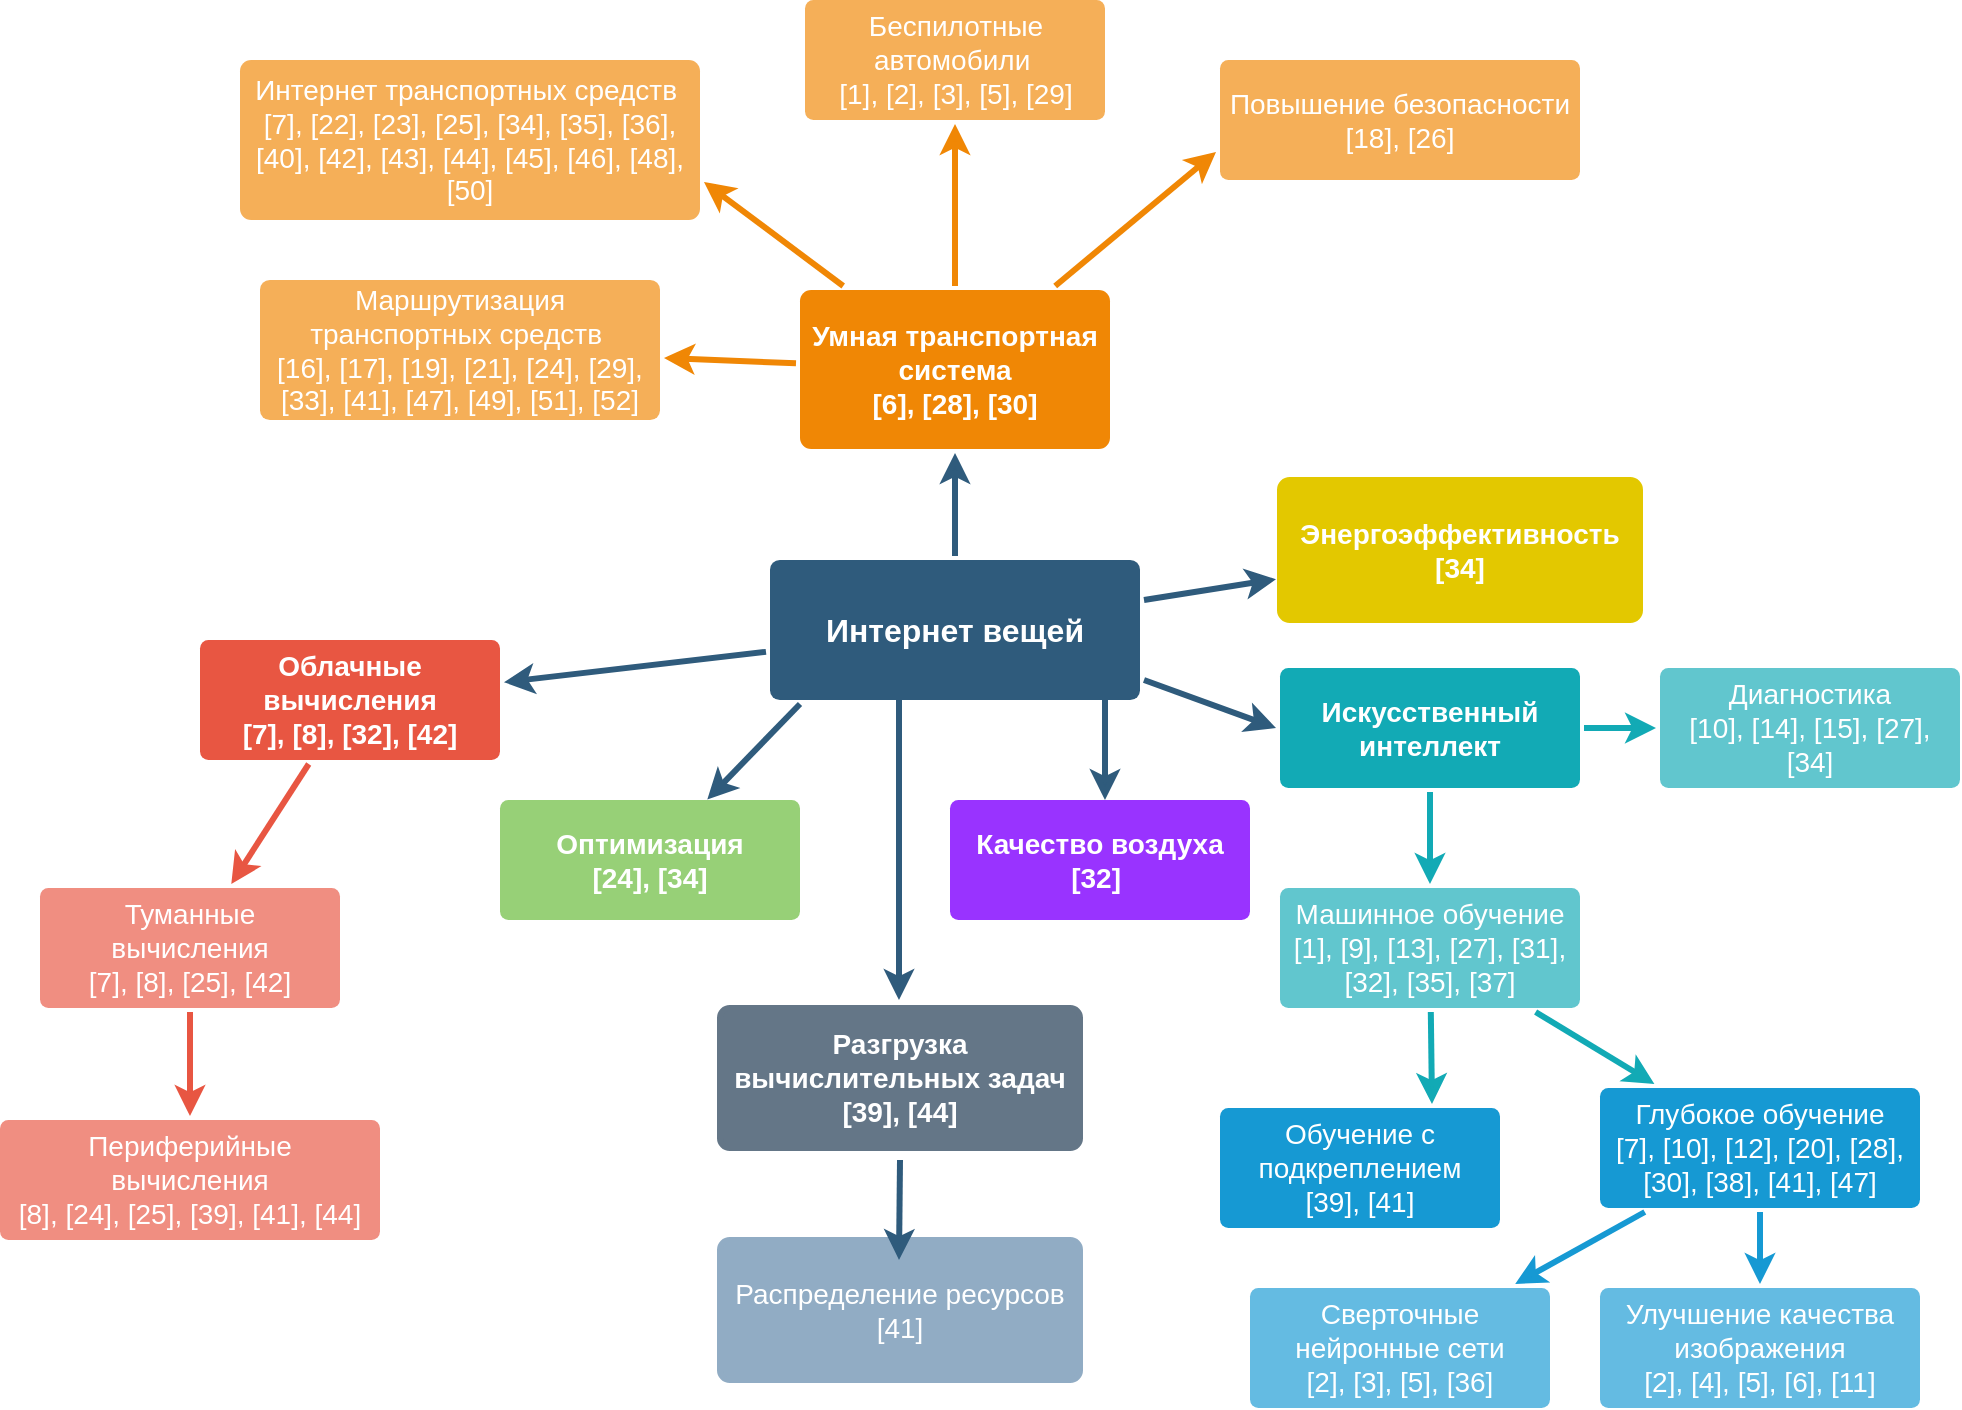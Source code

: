 <mxfile version="13.9.9" type="device"><diagram id="6a731a19-8d31-9384-78a2-239565b7b9f0" name="Page-1"><mxGraphModel dx="1040" dy="632" grid="1" gridSize="10" guides="1" tooltips="1" connect="1" arrows="1" fold="1" page="1" pageScale="1" pageWidth="1169" pageHeight="827" background="#ffffff" math="0" shadow="0"><root><mxCell id="0"/><mxCell id="1" parent="0"/><mxCell id="1745" value="" style="edgeStyle=none;rounded=0;jumpStyle=none;html=1;shadow=0;labelBackgroundColor=none;startArrow=none;startFill=0;endArrow=classic;endFill=1;jettySize=auto;orthogonalLoop=1;strokeWidth=3;fontFamily=Helvetica;fontSize=16;fontColor=#23445D;spacing=5;strokeColor=#2F5B7C;" parent="1" source="1749" target="1764" edge="1"><mxGeometry relative="1" as="geometry"/></mxCell><mxCell id="1746" value="" style="edgeStyle=none;rounded=0;jumpStyle=none;html=1;shadow=0;labelBackgroundColor=none;startArrow=none;startFill=0;endArrow=classic;endFill=1;jettySize=auto;orthogonalLoop=1;strokeColor=#2F5B7C;strokeWidth=3;fontFamily=Helvetica;fontSize=16;fontColor=#23445D;spacing=5;entryX=0.686;entryY=0.028;entryDx=0;entryDy=0;entryPerimeter=0;" parent="1" target="xKZ43_YWXUeSfvpjZSpP-1779" edge="1"><mxGeometry relative="1" as="geometry"><mxPoint x="490" y="432" as="sourcePoint"/><mxPoint x="550" y="480" as="targetPoint"/></mxGeometry></mxCell><mxCell id="1748" value="" style="edgeStyle=none;rounded=0;jumpStyle=none;html=1;shadow=0;labelBackgroundColor=none;startArrow=none;startFill=0;endArrow=classic;endFill=1;jettySize=auto;orthogonalLoop=1;strokeWidth=3;fontFamily=Helvetica;fontSize=16;fontColor=#23445D;spacing=5;fillColor=#f8cecc;strokeColor=#2F5B7C;" parent="1" source="1749" target="1753" edge="1"><mxGeometry relative="1" as="geometry"/></mxCell><mxCell id="1749" value="Интернет вещей" style="rounded=1;whiteSpace=wrap;html=1;shadow=0;labelBackgroundColor=none;strokeColor=none;strokeWidth=3;fillColor=#2F5B7C;fontFamily=Helvetica;fontSize=16;fontColor=#FFFFFF;align=center;fontStyle=1;spacing=5;arcSize=7;perimeterSpacing=2;" parent="1" vertex="1"><mxGeometry x="475" y="360" width="185" height="70" as="geometry"/></mxCell><mxCell id="1751" value="" style="edgeStyle=none;rounded=1;jumpStyle=none;html=1;shadow=0;labelBackgroundColor=none;startArrow=none;startFill=0;jettySize=auto;orthogonalLoop=1;strokeColor=#E85642;strokeWidth=3;fontFamily=Helvetica;fontSize=14;fontColor=#FFFFFF;spacing=5;fontStyle=1;fillColor=#b0e3e6;" parent="1" source="1754" target="1755" edge="1"><mxGeometry relative="1" as="geometry"/></mxCell><mxCell id="1752" value="" style="edgeStyle=none;rounded=1;jumpStyle=none;html=1;shadow=0;labelBackgroundColor=none;startArrow=none;startFill=0;jettySize=auto;orthogonalLoop=1;strokeColor=#E85642;strokeWidth=3;fontFamily=Helvetica;fontSize=14;fontColor=#FFFFFF;spacing=5;fontStyle=1;fillColor=#b0e3e6;" parent="1" source="1753" target="1754" edge="1"><mxGeometry relative="1" as="geometry"/></mxCell><mxCell id="1753" value="Облачные вычисления&lt;br&gt;[7], [8], [32], [42]" style="rounded=1;whiteSpace=wrap;html=1;shadow=0;labelBackgroundColor=none;strokeColor=none;strokeWidth=3;fillColor=#e85642;fontFamily=Helvetica;fontSize=14;fontColor=#FFFFFF;align=center;spacing=5;fontStyle=1;arcSize=7;perimeterSpacing=2;" parent="1" vertex="1"><mxGeometry x="190" y="400" width="150" height="60" as="geometry"/></mxCell><mxCell id="1754" value="Туманные вычисления&lt;br&gt;[7], [8], [25], [42]" style="rounded=1;whiteSpace=wrap;html=1;shadow=0;labelBackgroundColor=none;strokeColor=none;strokeWidth=3;fillColor=#f08e81;fontFamily=Helvetica;fontSize=14;fontColor=#FFFFFF;align=center;spacing=5;fontStyle=0;arcSize=7;perimeterSpacing=2;" parent="1" vertex="1"><mxGeometry x="110" y="524" width="150" height="60" as="geometry"/></mxCell><mxCell id="1755" value="Периферийные вычисления&lt;br&gt;[8], [24], [25], [39], [41], [44]" style="rounded=1;whiteSpace=wrap;html=1;shadow=0;labelBackgroundColor=none;strokeColor=none;strokeWidth=3;fillColor=#f08e81;fontFamily=Helvetica;fontSize=14;fontColor=#FFFFFF;align=center;spacing=5;fontStyle=0;arcSize=7;perimeterSpacing=2;" parent="1" vertex="1"><mxGeometry x="90" y="640" width="190" height="60" as="geometry"/></mxCell><mxCell id="1757" value="" style="edgeStyle=none;rounded=0;jumpStyle=none;html=1;shadow=0;labelBackgroundColor=none;startArrow=none;startFill=0;endArrow=classic;endFill=1;jettySize=auto;orthogonalLoop=1;strokeColor=#1699D3;strokeWidth=3;fontFamily=Helvetica;fontSize=14;fontColor=#FFFFFF;spacing=5;" parent="1" source="1760" target="1763" edge="1"><mxGeometry relative="1" as="geometry"/></mxCell><mxCell id="1759" value="" style="edgeStyle=none;rounded=0;jumpStyle=none;html=1;shadow=0;labelBackgroundColor=none;startArrow=none;startFill=0;endArrow=classic;endFill=1;jettySize=auto;orthogonalLoop=1;strokeColor=#1699D3;strokeWidth=3;fontFamily=Helvetica;fontSize=14;fontColor=#FFFFFF;spacing=5;" parent="1" source="1760" target="1761" edge="1"><mxGeometry relative="1" as="geometry"/></mxCell><mxCell id="1760" value="Глубокое обучение&lt;br&gt;[7], [10], [12], [20], [28], [30], [38], [41], [47]" style="rounded=1;whiteSpace=wrap;html=1;shadow=0;labelBackgroundColor=none;strokeColor=none;strokeWidth=3;fillColor=#1699d3;fontFamily=Helvetica;fontSize=14;fontColor=#FFFFFF;align=center;spacing=5;fontStyle=0;arcSize=7;perimeterSpacing=2;" parent="1" vertex="1"><mxGeometry x="890" y="624" width="160" height="60" as="geometry"/></mxCell><mxCell id="1761" value="Улучшение качества изображения&lt;br&gt;[2], [4], [5], [6], [11]" style="rounded=1;whiteSpace=wrap;html=1;shadow=0;labelBackgroundColor=none;strokeColor=none;strokeWidth=3;fillColor=#64bbe2;fontFamily=Helvetica;fontSize=14;fontColor=#FFFFFF;align=center;spacing=5;arcSize=7;perimeterSpacing=2;" parent="1" vertex="1"><mxGeometry x="890" y="724" width="160" height="60" as="geometry"/></mxCell><mxCell id="1763" value="Сверточные нейронные сети&lt;br&gt;[2], [3], [5], [36]" style="rounded=1;whiteSpace=wrap;html=1;shadow=0;labelBackgroundColor=none;strokeColor=none;strokeWidth=3;fillColor=#64bbe2;fontFamily=Helvetica;fontSize=14;fontColor=#FFFFFF;align=center;spacing=5;arcSize=7;perimeterSpacing=2;" parent="1" vertex="1"><mxGeometry x="715" y="724" width="150" height="60" as="geometry"/></mxCell><mxCell id="1764" value="Умная транспортная система&lt;br&gt;[6], [28], [30]" style="rounded=1;whiteSpace=wrap;html=1;shadow=0;labelBackgroundColor=none;strokeColor=none;strokeWidth=3;fillColor=#F08705;fontFamily=Helvetica;fontSize=14;fontColor=#FFFFFF;align=center;spacing=5;fontStyle=1;arcSize=7;perimeterSpacing=2;" parent="1" vertex="1"><mxGeometry x="490" y="225" width="155" height="79.5" as="geometry"/></mxCell><mxCell id="1767" value="Беспилотные автомобили&amp;nbsp;&lt;br&gt;[1], [2], [3], [5], [29]" style="rounded=1;whiteSpace=wrap;html=1;shadow=0;labelBackgroundColor=none;strokeColor=none;strokeWidth=3;fillColor=#f5af58;fontFamily=Helvetica;fontSize=14;fontColor=#FFFFFF;align=center;spacing=5;arcSize=7;perimeterSpacing=2;" parent="1" vertex="1"><mxGeometry x="492.5" y="80" width="150" height="60" as="geometry"/></mxCell><mxCell id="1768" value="" style="edgeStyle=none;rounded=0;jumpStyle=none;html=1;shadow=0;labelBackgroundColor=none;startArrow=none;startFill=0;endArrow=classic;endFill=1;jettySize=auto;orthogonalLoop=1;strokeColor=#F08705;strokeWidth=3;fontFamily=Helvetica;fontSize=14;fontColor=#FFFFFF;spacing=5;" parent="1" source="1764" target="1767" edge="1"><mxGeometry relative="1" as="geometry"/></mxCell><mxCell id="1769" value="Интернет транспортных средств&amp;nbsp;&lt;br&gt;[7], [22], [23], [25], [34], [35], [36], [40], [42], [43], [44], [45], [46], [48], [50]" style="rounded=1;whiteSpace=wrap;html=1;shadow=0;labelBackgroundColor=none;strokeColor=none;strokeWidth=3;fillColor=#f5af58;fontFamily=Helvetica;fontSize=14;fontColor=#FFFFFF;align=center;spacing=5;arcSize=7;perimeterSpacing=2;" parent="1" vertex="1"><mxGeometry x="210" y="110" width="230" height="80" as="geometry"/></mxCell><mxCell id="1770" value="" style="edgeStyle=none;rounded=0;jumpStyle=none;html=1;shadow=0;labelBackgroundColor=none;startArrow=none;startFill=0;endArrow=classic;endFill=1;jettySize=auto;orthogonalLoop=1;strokeColor=#F08705;strokeWidth=3;fontFamily=Helvetica;fontSize=14;fontColor=#FFFFFF;spacing=5;entryX=1;entryY=0.75;entryDx=0;entryDy=0;" parent="1" source="1764" target="1769" edge="1"><mxGeometry relative="1" as="geometry"/></mxCell><mxCell id="1771" value="Искусственный интеллект" style="rounded=1;whiteSpace=wrap;html=1;shadow=0;labelBackgroundColor=none;strokeColor=none;strokeWidth=3;fillColor=#12aab5;fontFamily=Helvetica;fontSize=14;fontColor=#FFFFFF;align=center;spacing=5;fontStyle=1;arcSize=7;perimeterSpacing=2;" parent="1" vertex="1"><mxGeometry x="730" y="414.0" width="150" height="60" as="geometry"/></mxCell><mxCell id="1773" value="" style="edgeStyle=none;rounded=1;jumpStyle=none;html=1;shadow=0;labelBackgroundColor=none;startArrow=none;startFill=0;jettySize=auto;orthogonalLoop=1;strokeColor=#12AAB5;strokeWidth=3;fontFamily=Helvetica;fontSize=14;fontColor=#FFFFFF;spacing=5;fontStyle=1;fillColor=#b0e3e6;" parent="1" source="1774" target="1760" edge="1"><mxGeometry relative="1" as="geometry"><mxPoint x="750" y="632" as="targetPoint"/></mxGeometry></mxCell><mxCell id="1774" value="Машинное обучение&lt;br&gt;[1], [9], [13], [27], [31], [32], [35], [37]" style="rounded=1;whiteSpace=wrap;html=1;shadow=0;labelBackgroundColor=none;strokeColor=none;strokeWidth=3;fillColor=#61c6ce;fontFamily=Helvetica;fontSize=14;fontColor=#FFFFFF;align=center;spacing=5;fontStyle=0;arcSize=7;perimeterSpacing=2;" parent="1" vertex="1"><mxGeometry x="730" y="524" width="150" height="60" as="geometry"/></mxCell><mxCell id="1775" value="" style="edgeStyle=none;rounded=1;jumpStyle=none;html=1;shadow=0;labelBackgroundColor=none;startArrow=none;startFill=0;jettySize=auto;orthogonalLoop=1;strokeColor=#12AAB5;strokeWidth=3;fontFamily=Helvetica;fontSize=14;fontColor=#FFFFFF;spacing=5;fontStyle=1;fillColor=#b0e3e6;" parent="1" source="1771" target="1774" edge="1"><mxGeometry relative="1" as="geometry"/></mxCell><mxCell id="1778" value="Диагностика&lt;br&gt;[10], [14], [15], [27], [34]" style="rounded=1;whiteSpace=wrap;html=1;shadow=0;labelBackgroundColor=none;strokeColor=none;strokeWidth=3;fillColor=#61c6ce;fontFamily=Helvetica;fontSize=14;fontColor=#FFFFFF;align=center;spacing=5;fontStyle=0;arcSize=7;perimeterSpacing=2;" parent="1" vertex="1"><mxGeometry x="920" y="414" width="150" height="60" as="geometry"/></mxCell><mxCell id="1779" value="" style="edgeStyle=none;rounded=1;jumpStyle=none;html=1;shadow=0;labelBackgroundColor=none;startArrow=none;startFill=0;jettySize=auto;orthogonalLoop=1;strokeColor=#12AAB5;strokeWidth=3;fontFamily=Helvetica;fontSize=14;fontColor=#FFFFFF;spacing=5;fontStyle=1;fillColor=#b0e3e6;" parent="1" source="1771" target="1778" edge="1"><mxGeometry relative="1" as="geometry"/></mxCell><mxCell id="O2LIWYNNJ7ZPkjnihZ57-1779" value="Маршрутизация транспортных средств&amp;nbsp;&lt;br&gt;[16], [17], [19], [21], [24], [29], [33], [41], [47], [49], [51], [52]" style="rounded=1;whiteSpace=wrap;html=1;shadow=0;labelBackgroundColor=none;strokeColor=none;strokeWidth=3;fillColor=#f5af58;fontFamily=Helvetica;fontSize=14;fontColor=#FFFFFF;align=center;spacing=5;arcSize=7;perimeterSpacing=2;" parent="1" vertex="1"><mxGeometry x="220" y="220" width="200" height="70" as="geometry"/></mxCell><mxCell id="O2LIWYNNJ7ZPkjnihZ57-1780" value="" style="edgeStyle=none;rounded=0;jumpStyle=none;html=1;shadow=0;labelBackgroundColor=none;startArrow=none;startFill=0;endArrow=classic;endFill=1;jettySize=auto;orthogonalLoop=1;strokeColor=#F08705;strokeWidth=3;fontFamily=Helvetica;fontSize=14;fontColor=#FFFFFF;spacing=5;" parent="1" source="1764" target="O2LIWYNNJ7ZPkjnihZ57-1779" edge="1"><mxGeometry relative="1" as="geometry"><mxPoint x="498" y="235.561" as="sourcePoint"/><mxPoint x="429.916" y="202" as="targetPoint"/></mxGeometry></mxCell><mxCell id="O2LIWYNNJ7ZPkjnihZ57-1781" value="Повышение безопасности&lt;br&gt;[18], [26]" style="rounded=1;whiteSpace=wrap;html=1;shadow=0;labelBackgroundColor=none;strokeColor=none;strokeWidth=3;fillColor=#f5af58;fontFamily=Helvetica;fontSize=14;fontColor=#FFFFFF;align=center;spacing=5;arcSize=7;perimeterSpacing=2;" parent="1" vertex="1"><mxGeometry x="700" y="110" width="180" height="60" as="geometry"/></mxCell><mxCell id="O2LIWYNNJ7ZPkjnihZ57-1782" value="" style="edgeStyle=none;rounded=0;jumpStyle=none;html=1;shadow=0;labelBackgroundColor=none;startArrow=none;startFill=0;endArrow=classic;endFill=1;jettySize=auto;orthogonalLoop=1;strokeColor=#F08705;strokeWidth=3;fontFamily=Helvetica;fontSize=14;fontColor=#FFFFFF;spacing=5;entryX=0;entryY=0.75;entryDx=0;entryDy=0;" parent="1" source="1764" target="O2LIWYNNJ7ZPkjnihZ57-1781" edge="1"><mxGeometry relative="1" as="geometry"><mxPoint x="650" y="240" as="sourcePoint"/><mxPoint x="577.5" y="152" as="targetPoint"/></mxGeometry></mxCell><mxCell id="O2LIWYNNJ7ZPkjnihZ57-1784" value="Обучение с подкреплением&lt;br&gt;[39], [41]" style="rounded=1;whiteSpace=wrap;html=1;shadow=0;labelBackgroundColor=none;strokeColor=none;strokeWidth=3;fillColor=#1699d3;fontFamily=Helvetica;fontSize=14;fontColor=#FFFFFF;align=center;spacing=5;fontStyle=0;arcSize=7;perimeterSpacing=2;" parent="1" vertex="1"><mxGeometry x="700" y="634" width="140" height="60" as="geometry"/></mxCell><mxCell id="O2LIWYNNJ7ZPkjnihZ57-1785" value="" style="edgeStyle=none;rounded=1;jumpStyle=none;html=1;shadow=0;labelBackgroundColor=none;startArrow=none;startFill=0;jettySize=auto;orthogonalLoop=1;strokeColor=#12AAB5;strokeWidth=3;fontFamily=Helvetica;fontSize=14;fontColor=#FFFFFF;spacing=5;fontStyle=1;fillColor=#b0e3e6;entryX=0.75;entryY=0;entryDx=0;entryDy=0;" parent="1" source="1774" target="O2LIWYNNJ7ZPkjnihZ57-1784" edge="1"><mxGeometry relative="1" as="geometry"><mxPoint x="745.455" y="600" as="targetPoint"/><mxPoint x="724.545" y="554" as="sourcePoint"/></mxGeometry></mxCell><mxCell id="xKZ43_YWXUeSfvpjZSpP-1779" value="Оптимизация&lt;br&gt;[24], [34]" style="rounded=1;whiteSpace=wrap;html=1;shadow=0;labelBackgroundColor=none;strokeColor=none;strokeWidth=3;fontFamily=Helvetica;fontSize=14;fontColor=#FFFFFF;align=center;spacing=5;fontStyle=1;arcSize=7;perimeterSpacing=2;fillColor=#97D077;" vertex="1" parent="1"><mxGeometry x="340" y="480.0" width="150" height="60" as="geometry"/></mxCell><mxCell id="xKZ43_YWXUeSfvpjZSpP-1780" value="" style="edgeStyle=none;rounded=0;jumpStyle=none;html=1;shadow=0;labelBackgroundColor=none;startArrow=none;startFill=0;endArrow=classic;endFill=1;jettySize=auto;orthogonalLoop=1;strokeWidth=3;fontFamily=Helvetica;fontSize=16;fontColor=#23445D;spacing=5;strokeColor=#2F5B7C;entryX=0;entryY=0.5;entryDx=0;entryDy=0;" edge="1" parent="1" target="1771"><mxGeometry relative="1" as="geometry"><mxPoint x="662" y="420" as="sourcePoint"/><mxPoint x="577.5" y="316.5" as="targetPoint"/></mxGeometry></mxCell><mxCell id="xKZ43_YWXUeSfvpjZSpP-1781" value="" style="edgeStyle=none;rounded=0;jumpStyle=none;html=1;shadow=0;labelBackgroundColor=none;startArrow=none;startFill=0;endArrow=classic;endFill=1;jettySize=auto;orthogonalLoop=1;strokeColor=#2F5B7C;strokeWidth=3;fontFamily=Helvetica;fontSize=16;fontColor=#23445D;spacing=5;" edge="1" parent="1"><mxGeometry relative="1" as="geometry"><mxPoint x="642.5" y="430" as="sourcePoint"/><mxPoint x="642.5" y="480" as="targetPoint"/></mxGeometry></mxCell><mxCell id="xKZ43_YWXUeSfvpjZSpP-1782" value="Качество воздуха&lt;br&gt;[32]&amp;nbsp;" style="rounded=1;whiteSpace=wrap;html=1;shadow=0;labelBackgroundColor=none;strokeColor=none;strokeWidth=3;fontFamily=Helvetica;fontSize=14;fontColor=#FFFFFF;align=center;spacing=5;fontStyle=1;arcSize=7;perimeterSpacing=2;fillColor=#9933FF;" vertex="1" parent="1"><mxGeometry x="565" y="480.0" width="150" height="60" as="geometry"/></mxCell><mxCell id="xKZ43_YWXUeSfvpjZSpP-1785" value="Энергоэффективность&lt;br&gt;[34]" style="rounded=1;whiteSpace=wrap;html=1;shadow=0;labelBackgroundColor=none;strokeWidth=3;fontFamily=Helvetica;fontSize=14;fontColor=#ffffff;align=center;spacing=5;fontStyle=1;arcSize=7;perimeterSpacing=2;fillColor=#E3C800;strokeColor=#E3C800;" vertex="1" parent="1"><mxGeometry x="730" y="320" width="180" height="70" as="geometry"/></mxCell><mxCell id="xKZ43_YWXUeSfvpjZSpP-1786" value="" style="edgeStyle=none;rounded=0;jumpStyle=none;html=1;shadow=0;labelBackgroundColor=none;startArrow=none;startFill=0;endArrow=classic;endFill=1;jettySize=auto;orthogonalLoop=1;strokeWidth=3;fontFamily=Helvetica;fontSize=16;fontColor=#23445D;spacing=5;strokeColor=#2F5B7C;" edge="1" parent="1" source="1749" target="xKZ43_YWXUeSfvpjZSpP-1785"><mxGeometry relative="1" as="geometry"><mxPoint x="672" y="430" as="sourcePoint"/><mxPoint x="738" y="454" as="targetPoint"/></mxGeometry></mxCell><mxCell id="xKZ43_YWXUeSfvpjZSpP-1787" value="Разгрузка вычислительных задач&lt;br&gt;[39], [44]" style="rounded=1;whiteSpace=wrap;html=1;shadow=0;labelBackgroundColor=none;strokeWidth=3;fontFamily=Helvetica;fontSize=14;fontColor=#ffffff;align=center;spacing=5;fontStyle=1;arcSize=7;perimeterSpacing=2;fillColor=#647687;strokeColor=#647687;" vertex="1" parent="1"><mxGeometry x="450" y="584" width="180" height="70" as="geometry"/></mxCell><mxCell id="xKZ43_YWXUeSfvpjZSpP-1788" value="" style="edgeStyle=none;rounded=0;jumpStyle=none;html=1;shadow=0;labelBackgroundColor=none;startArrow=none;startFill=0;endArrow=classic;endFill=1;jettySize=auto;orthogonalLoop=1;strokeColor=#2F5B7C;strokeWidth=3;fontFamily=Helvetica;fontSize=16;fontColor=#23445D;spacing=5;" edge="1" parent="1"><mxGeometry relative="1" as="geometry"><mxPoint x="539.5" y="430" as="sourcePoint"/><mxPoint x="539.5" y="580" as="targetPoint"/></mxGeometry></mxCell><mxCell id="xKZ43_YWXUeSfvpjZSpP-1789" value="&lt;span style=&quot;font-weight: normal&quot;&gt;Распределение ресурсов&lt;br&gt;[41]&lt;/span&gt;" style="rounded=1;whiteSpace=wrap;html=1;shadow=0;labelBackgroundColor=none;strokeWidth=3;fontFamily=Helvetica;fontSize=14;fontColor=#ffffff;align=center;spacing=5;fontStyle=1;arcSize=7;perimeterSpacing=2;fillColor=#91ACC4;strokeColor=#91ACC4;" vertex="1" parent="1"><mxGeometry x="450" y="700" width="180" height="70" as="geometry"/></mxCell><mxCell id="xKZ43_YWXUeSfvpjZSpP-1790" value="" style="edgeStyle=none;rounded=0;jumpStyle=none;html=1;shadow=0;labelBackgroundColor=none;startArrow=none;startFill=0;endArrow=classic;endFill=1;jettySize=auto;orthogonalLoop=1;strokeColor=#2F5B7C;strokeWidth=3;fontFamily=Helvetica;fontSize=16;fontColor=#23445D;spacing=5;" edge="1" parent="1"><mxGeometry relative="1" as="geometry"><mxPoint x="540" y="660" as="sourcePoint"/><mxPoint x="539.5" y="710" as="targetPoint"/></mxGeometry></mxCell></root></mxGraphModel></diagram></mxfile>